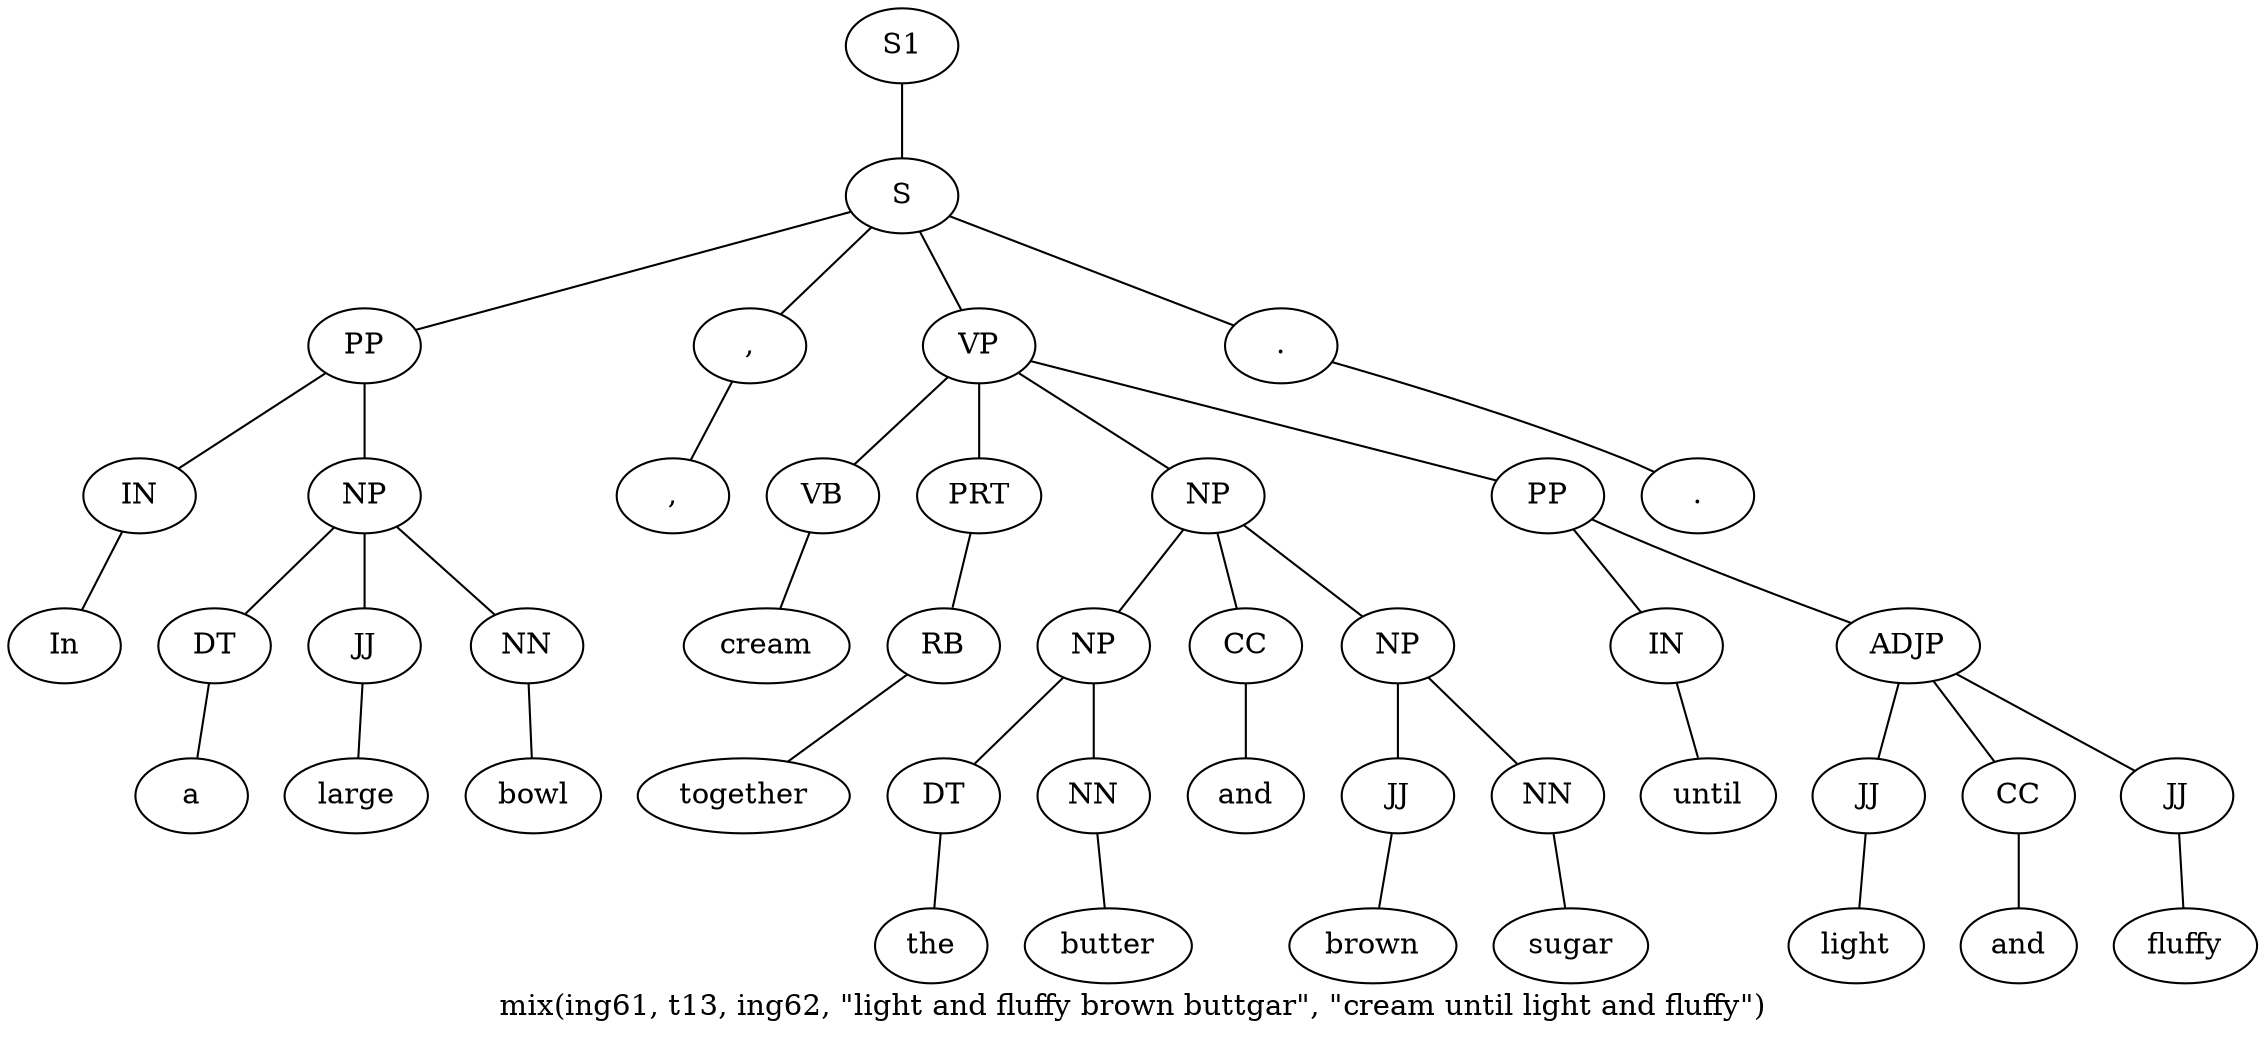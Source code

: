 graph SyntaxGraph {
	label = "mix(ing61, t13, ing62, \"light and fluffy brown buttgar\", \"cream until light and fluffy\")";
	Node0 [label="S1"];
	Node1 [label="S"];
	Node2 [label="PP"];
	Node3 [label="IN"];
	Node4 [label="In"];
	Node5 [label="NP"];
	Node6 [label="DT"];
	Node7 [label="a"];
	Node8 [label="JJ"];
	Node9 [label="large"];
	Node10 [label="NN"];
	Node11 [label="bowl"];
	Node12 [label=","];
	Node13 [label=","];
	Node14 [label="VP"];
	Node15 [label="VB"];
	Node16 [label="cream"];
	Node17 [label="PRT"];
	Node18 [label="RB"];
	Node19 [label="together"];
	Node20 [label="NP"];
	Node21 [label="NP"];
	Node22 [label="DT"];
	Node23 [label="the"];
	Node24 [label="NN"];
	Node25 [label="butter"];
	Node26 [label="CC"];
	Node27 [label="and"];
	Node28 [label="NP"];
	Node29 [label="JJ"];
	Node30 [label="brown"];
	Node31 [label="NN"];
	Node32 [label="sugar"];
	Node33 [label="PP"];
	Node34 [label="IN"];
	Node35 [label="until"];
	Node36 [label="ADJP"];
	Node37 [label="JJ"];
	Node38 [label="light"];
	Node39 [label="CC"];
	Node40 [label="and"];
	Node41 [label="JJ"];
	Node42 [label="fluffy"];
	Node43 [label="."];
	Node44 [label="."];

	Node0 -- Node1;
	Node1 -- Node2;
	Node1 -- Node12;
	Node1 -- Node14;
	Node1 -- Node43;
	Node2 -- Node3;
	Node2 -- Node5;
	Node3 -- Node4;
	Node5 -- Node6;
	Node5 -- Node8;
	Node5 -- Node10;
	Node6 -- Node7;
	Node8 -- Node9;
	Node10 -- Node11;
	Node12 -- Node13;
	Node14 -- Node15;
	Node14 -- Node17;
	Node14 -- Node20;
	Node14 -- Node33;
	Node15 -- Node16;
	Node17 -- Node18;
	Node18 -- Node19;
	Node20 -- Node21;
	Node20 -- Node26;
	Node20 -- Node28;
	Node21 -- Node22;
	Node21 -- Node24;
	Node22 -- Node23;
	Node24 -- Node25;
	Node26 -- Node27;
	Node28 -- Node29;
	Node28 -- Node31;
	Node29 -- Node30;
	Node31 -- Node32;
	Node33 -- Node34;
	Node33 -- Node36;
	Node34 -- Node35;
	Node36 -- Node37;
	Node36 -- Node39;
	Node36 -- Node41;
	Node37 -- Node38;
	Node39 -- Node40;
	Node41 -- Node42;
	Node43 -- Node44;
}